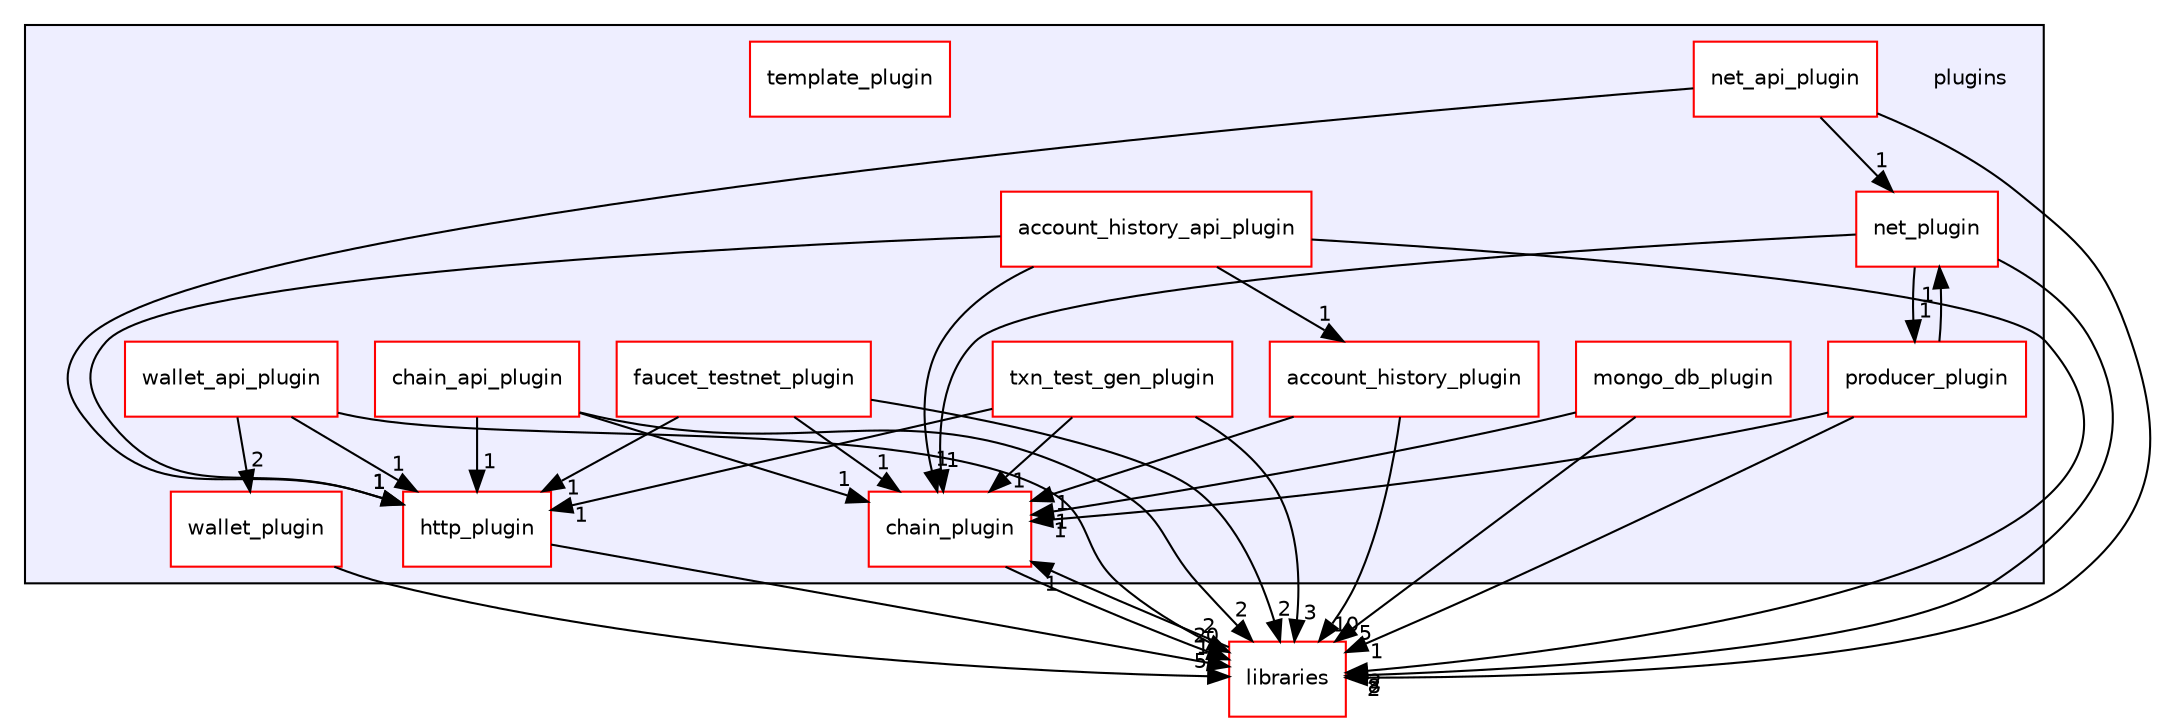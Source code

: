 digraph "plugins" {
  compound=true
  node [ fontsize="10", fontname="Helvetica"];
  edge [ labelfontsize="10", labelfontname="Helvetica"];
  subgraph clusterdir_38c8d24aef3972a7f87b834274e76e31 {
    graph [ bgcolor="#eeeeff", pencolor="black", label="" URL="dir_38c8d24aef3972a7f87b834274e76e31.html"];
    dir_38c8d24aef3972a7f87b834274e76e31 [shape=plaintext label="plugins"];
    dir_6324453c9ba05dd78b15d4e64dad7e3c [shape=box label="account_history_api_plugin" color="red" fillcolor="white" style="filled" URL="dir_6324453c9ba05dd78b15d4e64dad7e3c.html"];
    dir_18e9e5a1b39aad63470f8f44b18ed4d8 [shape=box label="account_history_plugin" color="red" fillcolor="white" style="filled" URL="dir_18e9e5a1b39aad63470f8f44b18ed4d8.html"];
    dir_917f91ec96844d905c085fe9a84ef00a [shape=box label="chain_api_plugin" color="red" fillcolor="white" style="filled" URL="dir_917f91ec96844d905c085fe9a84ef00a.html"];
    dir_602e6d607ea05a3811091b067ebfa4ac [shape=box label="chain_plugin" color="red" fillcolor="white" style="filled" URL="dir_602e6d607ea05a3811091b067ebfa4ac.html"];
    dir_2cfa7d24223e545f20c50fe24a724e7b [shape=box label="faucet_testnet_plugin" color="red" fillcolor="white" style="filled" URL="dir_2cfa7d24223e545f20c50fe24a724e7b.html"];
    dir_f833ff7a85c55360bd990f87a6f90636 [shape=box label="http_plugin" color="red" fillcolor="white" style="filled" URL="dir_f833ff7a85c55360bd990f87a6f90636.html"];
    dir_7591cb2440123c815093a736d8b1f4ad [shape=box label="mongo_db_plugin" color="red" fillcolor="white" style="filled" URL="dir_7591cb2440123c815093a736d8b1f4ad.html"];
    dir_bc8fbca8930a6409c062cae89348033e [shape=box label="net_api_plugin" color="red" fillcolor="white" style="filled" URL="dir_bc8fbca8930a6409c062cae89348033e.html"];
    dir_8e3645801c54efa3eb969a6cc5d5ec3f [shape=box label="net_plugin" color="red" fillcolor="white" style="filled" URL="dir_8e3645801c54efa3eb969a6cc5d5ec3f.html"];
    dir_cd18730b9ddf64f12f1569d589a3bc70 [shape=box label="producer_plugin" color="red" fillcolor="white" style="filled" URL="dir_cd18730b9ddf64f12f1569d589a3bc70.html"];
    dir_46ee1d033f82a728cc6e9168d17a5e38 [shape=box label="template_plugin" color="red" fillcolor="white" style="filled" URL="dir_46ee1d033f82a728cc6e9168d17a5e38.html"];
    dir_539c1f15a321c3b50ab4fb1c418214b0 [shape=box label="txn_test_gen_plugin" color="red" fillcolor="white" style="filled" URL="dir_539c1f15a321c3b50ab4fb1c418214b0.html"];
    dir_33323504cd028073a0ae7deb6d2cdbda [shape=box label="wallet_api_plugin" color="red" fillcolor="white" style="filled" URL="dir_33323504cd028073a0ae7deb6d2cdbda.html"];
    dir_0b3dfba0f864d9a26bf81616cf3bac85 [shape=box label="wallet_plugin" color="red" fillcolor="white" style="filled" URL="dir_0b3dfba0f864d9a26bf81616cf3bac85.html"];
  }
  dir_bc0718b08fb2015b8e59c47b2805f60c [shape=box label="libraries" fillcolor="white" style="filled" color="red" URL="dir_bc0718b08fb2015b8e59c47b2805f60c.html"];
  dir_6324453c9ba05dd78b15d4e64dad7e3c->dir_602e6d607ea05a3811091b067ebfa4ac [headlabel="1", labeldistance=1.5 headhref="dir_001836_001848.html"];
  dir_6324453c9ba05dd78b15d4e64dad7e3c->dir_bc0718b08fb2015b8e59c47b2805f60c [headlabel="2", labeldistance=1.5 headhref="dir_001836_000004.html"];
  dir_6324453c9ba05dd78b15d4e64dad7e3c->dir_18e9e5a1b39aad63470f8f44b18ed4d8 [headlabel="1", labeldistance=1.5 headhref="dir_001836_001840.html"];
  dir_6324453c9ba05dd78b15d4e64dad7e3c->dir_f833ff7a85c55360bd990f87a6f90636 [headlabel="1", labeldistance=1.5 headhref="dir_001836_001856.html"];
  dir_33323504cd028073a0ae7deb6d2cdbda->dir_bc0718b08fb2015b8e59c47b2805f60c [headlabel="2", labeldistance=1.5 headhref="dir_001880_000004.html"];
  dir_33323504cd028073a0ae7deb6d2cdbda->dir_0b3dfba0f864d9a26bf81616cf3bac85 [headlabel="2", labeldistance=1.5 headhref="dir_001880_001884.html"];
  dir_33323504cd028073a0ae7deb6d2cdbda->dir_f833ff7a85c55360bd990f87a6f90636 [headlabel="1", labeldistance=1.5 headhref="dir_001880_001856.html"];
  dir_7591cb2440123c815093a736d8b1f4ad->dir_602e6d607ea05a3811091b067ebfa4ac [headlabel="1", labeldistance=1.5 headhref="dir_001860_001848.html"];
  dir_7591cb2440123c815093a736d8b1f4ad->dir_bc0718b08fb2015b8e59c47b2805f60c [headlabel="5", labeldistance=1.5 headhref="dir_001860_000004.html"];
  dir_bc8fbca8930a6409c062cae89348033e->dir_8e3645801c54efa3eb969a6cc5d5ec3f [headlabel="1", labeldistance=1.5 headhref="dir_001864_001704.html"];
  dir_bc8fbca8930a6409c062cae89348033e->dir_bc0718b08fb2015b8e59c47b2805f60c [headlabel="2", labeldistance=1.5 headhref="dir_001864_000004.html"];
  dir_bc8fbca8930a6409c062cae89348033e->dir_f833ff7a85c55360bd990f87a6f90636 [headlabel="1", labeldistance=1.5 headhref="dir_001864_001856.html"];
  dir_602e6d607ea05a3811091b067ebfa4ac->dir_bc0718b08fb2015b8e59c47b2805f60c [headlabel="20", labeldistance=1.5 headhref="dir_001848_000004.html"];
  dir_cd18730b9ddf64f12f1569d589a3bc70->dir_602e6d607ea05a3811091b067ebfa4ac [headlabel="1", labeldistance=1.5 headhref="dir_001868_001848.html"];
  dir_cd18730b9ddf64f12f1569d589a3bc70->dir_8e3645801c54efa3eb969a6cc5d5ec3f [headlabel="1", labeldistance=1.5 headhref="dir_001868_001704.html"];
  dir_cd18730b9ddf64f12f1569d589a3bc70->dir_bc0718b08fb2015b8e59c47b2805f60c [headlabel="1", labeldistance=1.5 headhref="dir_001868_000004.html"];
  dir_8e3645801c54efa3eb969a6cc5d5ec3f->dir_602e6d607ea05a3811091b067ebfa4ac [headlabel="1", labeldistance=1.5 headhref="dir_001704_001848.html"];
  dir_8e3645801c54efa3eb969a6cc5d5ec3f->dir_cd18730b9ddf64f12f1569d589a3bc70 [headlabel="1", labeldistance=1.5 headhref="dir_001704_001868.html"];
  dir_8e3645801c54efa3eb969a6cc5d5ec3f->dir_bc0718b08fb2015b8e59c47b2805f60c [headlabel="8", labeldistance=1.5 headhref="dir_001704_000004.html"];
  dir_bc0718b08fb2015b8e59c47b2805f60c->dir_602e6d607ea05a3811091b067ebfa4ac [headlabel="1", labeldistance=1.5 headhref="dir_000004_001848.html"];
  dir_18e9e5a1b39aad63470f8f44b18ed4d8->dir_602e6d607ea05a3811091b067ebfa4ac [headlabel="1", labeldistance=1.5 headhref="dir_001840_001848.html"];
  dir_18e9e5a1b39aad63470f8f44b18ed4d8->dir_bc0718b08fb2015b8e59c47b2805f60c [headlabel="10", labeldistance=1.5 headhref="dir_001840_000004.html"];
  dir_917f91ec96844d905c085fe9a84ef00a->dir_602e6d607ea05a3811091b067ebfa4ac [headlabel="1", labeldistance=1.5 headhref="dir_001844_001848.html"];
  dir_917f91ec96844d905c085fe9a84ef00a->dir_bc0718b08fb2015b8e59c47b2805f60c [headlabel="2", labeldistance=1.5 headhref="dir_001844_000004.html"];
  dir_917f91ec96844d905c085fe9a84ef00a->dir_f833ff7a85c55360bd990f87a6f90636 [headlabel="1", labeldistance=1.5 headhref="dir_001844_001856.html"];
  dir_2cfa7d24223e545f20c50fe24a724e7b->dir_602e6d607ea05a3811091b067ebfa4ac [headlabel="1", labeldistance=1.5 headhref="dir_001852_001848.html"];
  dir_2cfa7d24223e545f20c50fe24a724e7b->dir_bc0718b08fb2015b8e59c47b2805f60c [headlabel="2", labeldistance=1.5 headhref="dir_001852_000004.html"];
  dir_2cfa7d24223e545f20c50fe24a724e7b->dir_f833ff7a85c55360bd990f87a6f90636 [headlabel="1", labeldistance=1.5 headhref="dir_001852_001856.html"];
  dir_0b3dfba0f864d9a26bf81616cf3bac85->dir_bc0718b08fb2015b8e59c47b2805f60c [headlabel="5", labeldistance=1.5 headhref="dir_001884_000004.html"];
  dir_f833ff7a85c55360bd990f87a6f90636->dir_bc0718b08fb2015b8e59c47b2805f60c [headlabel="1", labeldistance=1.5 headhref="dir_001856_000004.html"];
  dir_539c1f15a321c3b50ab4fb1c418214b0->dir_602e6d607ea05a3811091b067ebfa4ac [headlabel="1", labeldistance=1.5 headhref="dir_001876_001848.html"];
  dir_539c1f15a321c3b50ab4fb1c418214b0->dir_bc0718b08fb2015b8e59c47b2805f60c [headlabel="3", labeldistance=1.5 headhref="dir_001876_000004.html"];
  dir_539c1f15a321c3b50ab4fb1c418214b0->dir_f833ff7a85c55360bd990f87a6f90636 [headlabel="1", labeldistance=1.5 headhref="dir_001876_001856.html"];
}
